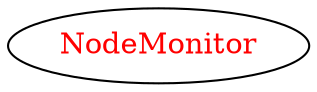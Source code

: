 digraph dependencyGraph {
 concentrate=true;
 ranksep="2.0";
 rankdir="LR"; 
 splines="ortho";
"NodeMonitor" [fontcolor="red"];
}